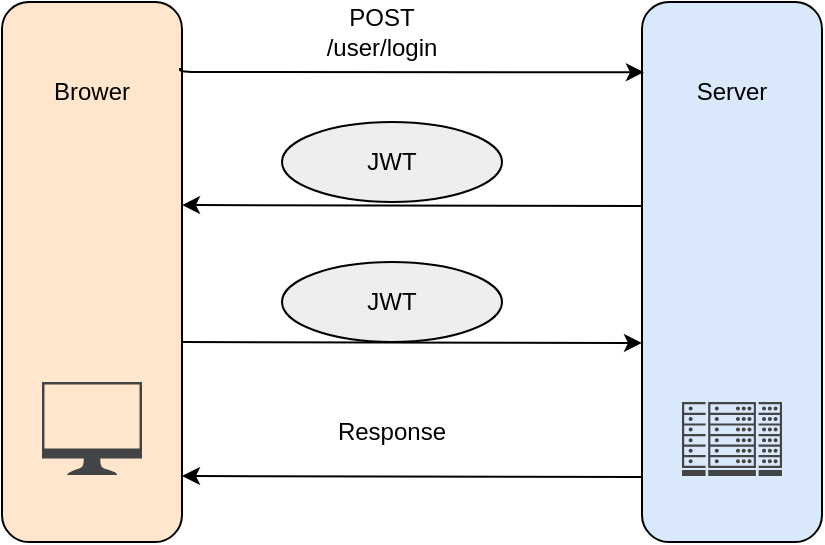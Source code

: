 <mxfile>
    <diagram id="WU6ONC93bnDIcI0dcoPJ" name="第 1 页">
        <mxGraphModel dx="654" dy="696" grid="1" gridSize="10" guides="1" tooltips="1" connect="1" arrows="1" fold="1" page="1" pageScale="1" pageWidth="827" pageHeight="1169" math="0" shadow="0">
            <root>
                <mxCell id="0"/>
                <mxCell id="1" parent="0"/>
                <mxCell id="2" value="" style="rounded=1;whiteSpace=wrap;html=1;fillColor=#FFE6CC;" vertex="1" parent="1">
                    <mxGeometry x="40" y="80" width="90" height="270" as="geometry"/>
                </mxCell>
                <mxCell id="3" value="&lt;font color=&quot;#000000&quot;&gt;Brower&lt;/font&gt;" style="text;html=1;strokeColor=none;fillColor=none;align=center;verticalAlign=middle;whiteSpace=wrap;rounded=0;" vertex="1" parent="1">
                    <mxGeometry x="55" y="110" width="60" height="30" as="geometry"/>
                </mxCell>
                <mxCell id="4" value="" style="sketch=0;pointerEvents=1;shadow=0;dashed=0;html=1;strokeColor=none;fillColor=#434445;aspect=fixed;labelPosition=center;verticalLabelPosition=bottom;verticalAlign=top;align=center;outlineConnect=0;shape=mxgraph.vvd.monitor;" vertex="1" parent="1">
                    <mxGeometry x="60" y="270" width="50" height="46.5" as="geometry"/>
                </mxCell>
                <mxCell id="5" value="" style="rounded=1;whiteSpace=wrap;html=1;fillColor=#DAE8FC;" vertex="1" parent="1">
                    <mxGeometry x="360" y="80" width="90" height="270" as="geometry"/>
                </mxCell>
                <mxCell id="6" value="&lt;font color=&quot;#000000&quot;&gt;Server&lt;/font&gt;" style="text;html=1;strokeColor=none;fillColor=none;align=center;verticalAlign=middle;whiteSpace=wrap;rounded=0;" vertex="1" parent="1">
                    <mxGeometry x="375" y="110" width="60" height="30" as="geometry"/>
                </mxCell>
                <mxCell id="7" value="" style="sketch=0;pointerEvents=1;shadow=0;dashed=0;html=1;strokeColor=none;fillColor=#434445;aspect=fixed;labelPosition=center;verticalLabelPosition=bottom;verticalAlign=top;align=center;outlineConnect=0;shape=mxgraph.vvd.datacenter;" vertex="1" parent="1">
                    <mxGeometry x="380" y="280" width="50" height="37" as="geometry"/>
                </mxCell>
                <mxCell id="9" value="" style="endArrow=classic;html=1;exitX=0.989;exitY=0.122;exitDx=0;exitDy=0;exitPerimeter=0;entryX=0.011;entryY=0.13;entryDx=0;entryDy=0;entryPerimeter=0;" edge="1" parent="1" source="2" target="5">
                    <mxGeometry width="50" height="50" relative="1" as="geometry">
                        <mxPoint x="310" y="380" as="sourcePoint"/>
                        <mxPoint x="360" y="330" as="targetPoint"/>
                        <Array as="points">
                            <mxPoint x="129" y="115"/>
                        </Array>
                    </mxGeometry>
                </mxCell>
                <mxCell id="10" value="&lt;font color=&quot;#000000&quot;&gt;POST /user/login&lt;/font&gt;" style="text;html=1;strokeColor=none;fillColor=none;align=center;verticalAlign=middle;whiteSpace=wrap;rounded=0;" vertex="1" parent="1">
                    <mxGeometry x="200" y="80" width="60" height="30" as="geometry"/>
                </mxCell>
                <mxCell id="11" value="" style="endArrow=classic;html=1;entryX=1;entryY=0.376;entryDx=0;entryDy=0;entryPerimeter=0;" edge="1" parent="1" target="2">
                    <mxGeometry width="50" height="50" relative="1" as="geometry">
                        <mxPoint x="360" y="182" as="sourcePoint"/>
                        <mxPoint x="360" y="330" as="targetPoint"/>
                    </mxGeometry>
                </mxCell>
                <mxCell id="12" value="&lt;font color=&quot;#000000&quot;&gt;JWT&lt;/font&gt;" style="ellipse;whiteSpace=wrap;html=1;fillColor=#EEEEEE;" vertex="1" parent="1">
                    <mxGeometry x="180" y="140" width="110" height="40" as="geometry"/>
                </mxCell>
                <mxCell id="13" value="" style="endArrow=none;html=1;entryX=1;entryY=0.376;entryDx=0;entryDy=0;entryPerimeter=0;endFill=0;startArrow=classic;startFill=1;" edge="1" parent="1">
                    <mxGeometry width="50" height="50" relative="1" as="geometry">
                        <mxPoint x="360" y="250.48" as="sourcePoint"/>
                        <mxPoint x="130" y="250.0" as="targetPoint"/>
                    </mxGeometry>
                </mxCell>
                <mxCell id="14" value="" style="endArrow=classic;html=1;entryX=1;entryY=0.376;entryDx=0;entryDy=0;entryPerimeter=0;" edge="1" parent="1">
                    <mxGeometry width="50" height="50" relative="1" as="geometry">
                        <mxPoint x="360" y="317.48" as="sourcePoint"/>
                        <mxPoint x="130" y="317" as="targetPoint"/>
                    </mxGeometry>
                </mxCell>
                <mxCell id="15" value="&lt;font color=&quot;#000000&quot;&gt;JWT&lt;/font&gt;" style="ellipse;whiteSpace=wrap;html=1;fillColor=#EEEEEE;" vertex="1" parent="1">
                    <mxGeometry x="180" y="210" width="110" height="40" as="geometry"/>
                </mxCell>
                <mxCell id="16" value="&lt;font color=&quot;#000000&quot;&gt;Response&lt;/font&gt;" style="text;html=1;strokeColor=none;fillColor=none;align=center;verticalAlign=middle;whiteSpace=wrap;rounded=0;" vertex="1" parent="1">
                    <mxGeometry x="205" y="280" width="60" height="30" as="geometry"/>
                </mxCell>
            </root>
        </mxGraphModel>
    </diagram>
</mxfile>